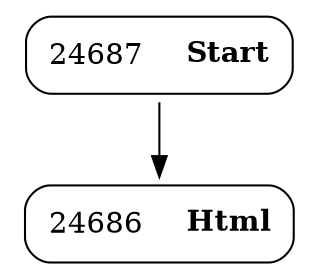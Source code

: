 digraph ast {
node [shape=none];
24686 [label=<<TABLE border='1' cellspacing='0' cellpadding='10' style='rounded' ><TR><TD border='0'>24686</TD><TD border='0'><B>Html</B></TD></TR></TABLE>>];
24687 [label=<<TABLE border='1' cellspacing='0' cellpadding='10' style='rounded' ><TR><TD border='0'>24687</TD><TD border='0'><B>Start</B></TD></TR></TABLE>>];
24687 -> 24686 [weight=2];
}
